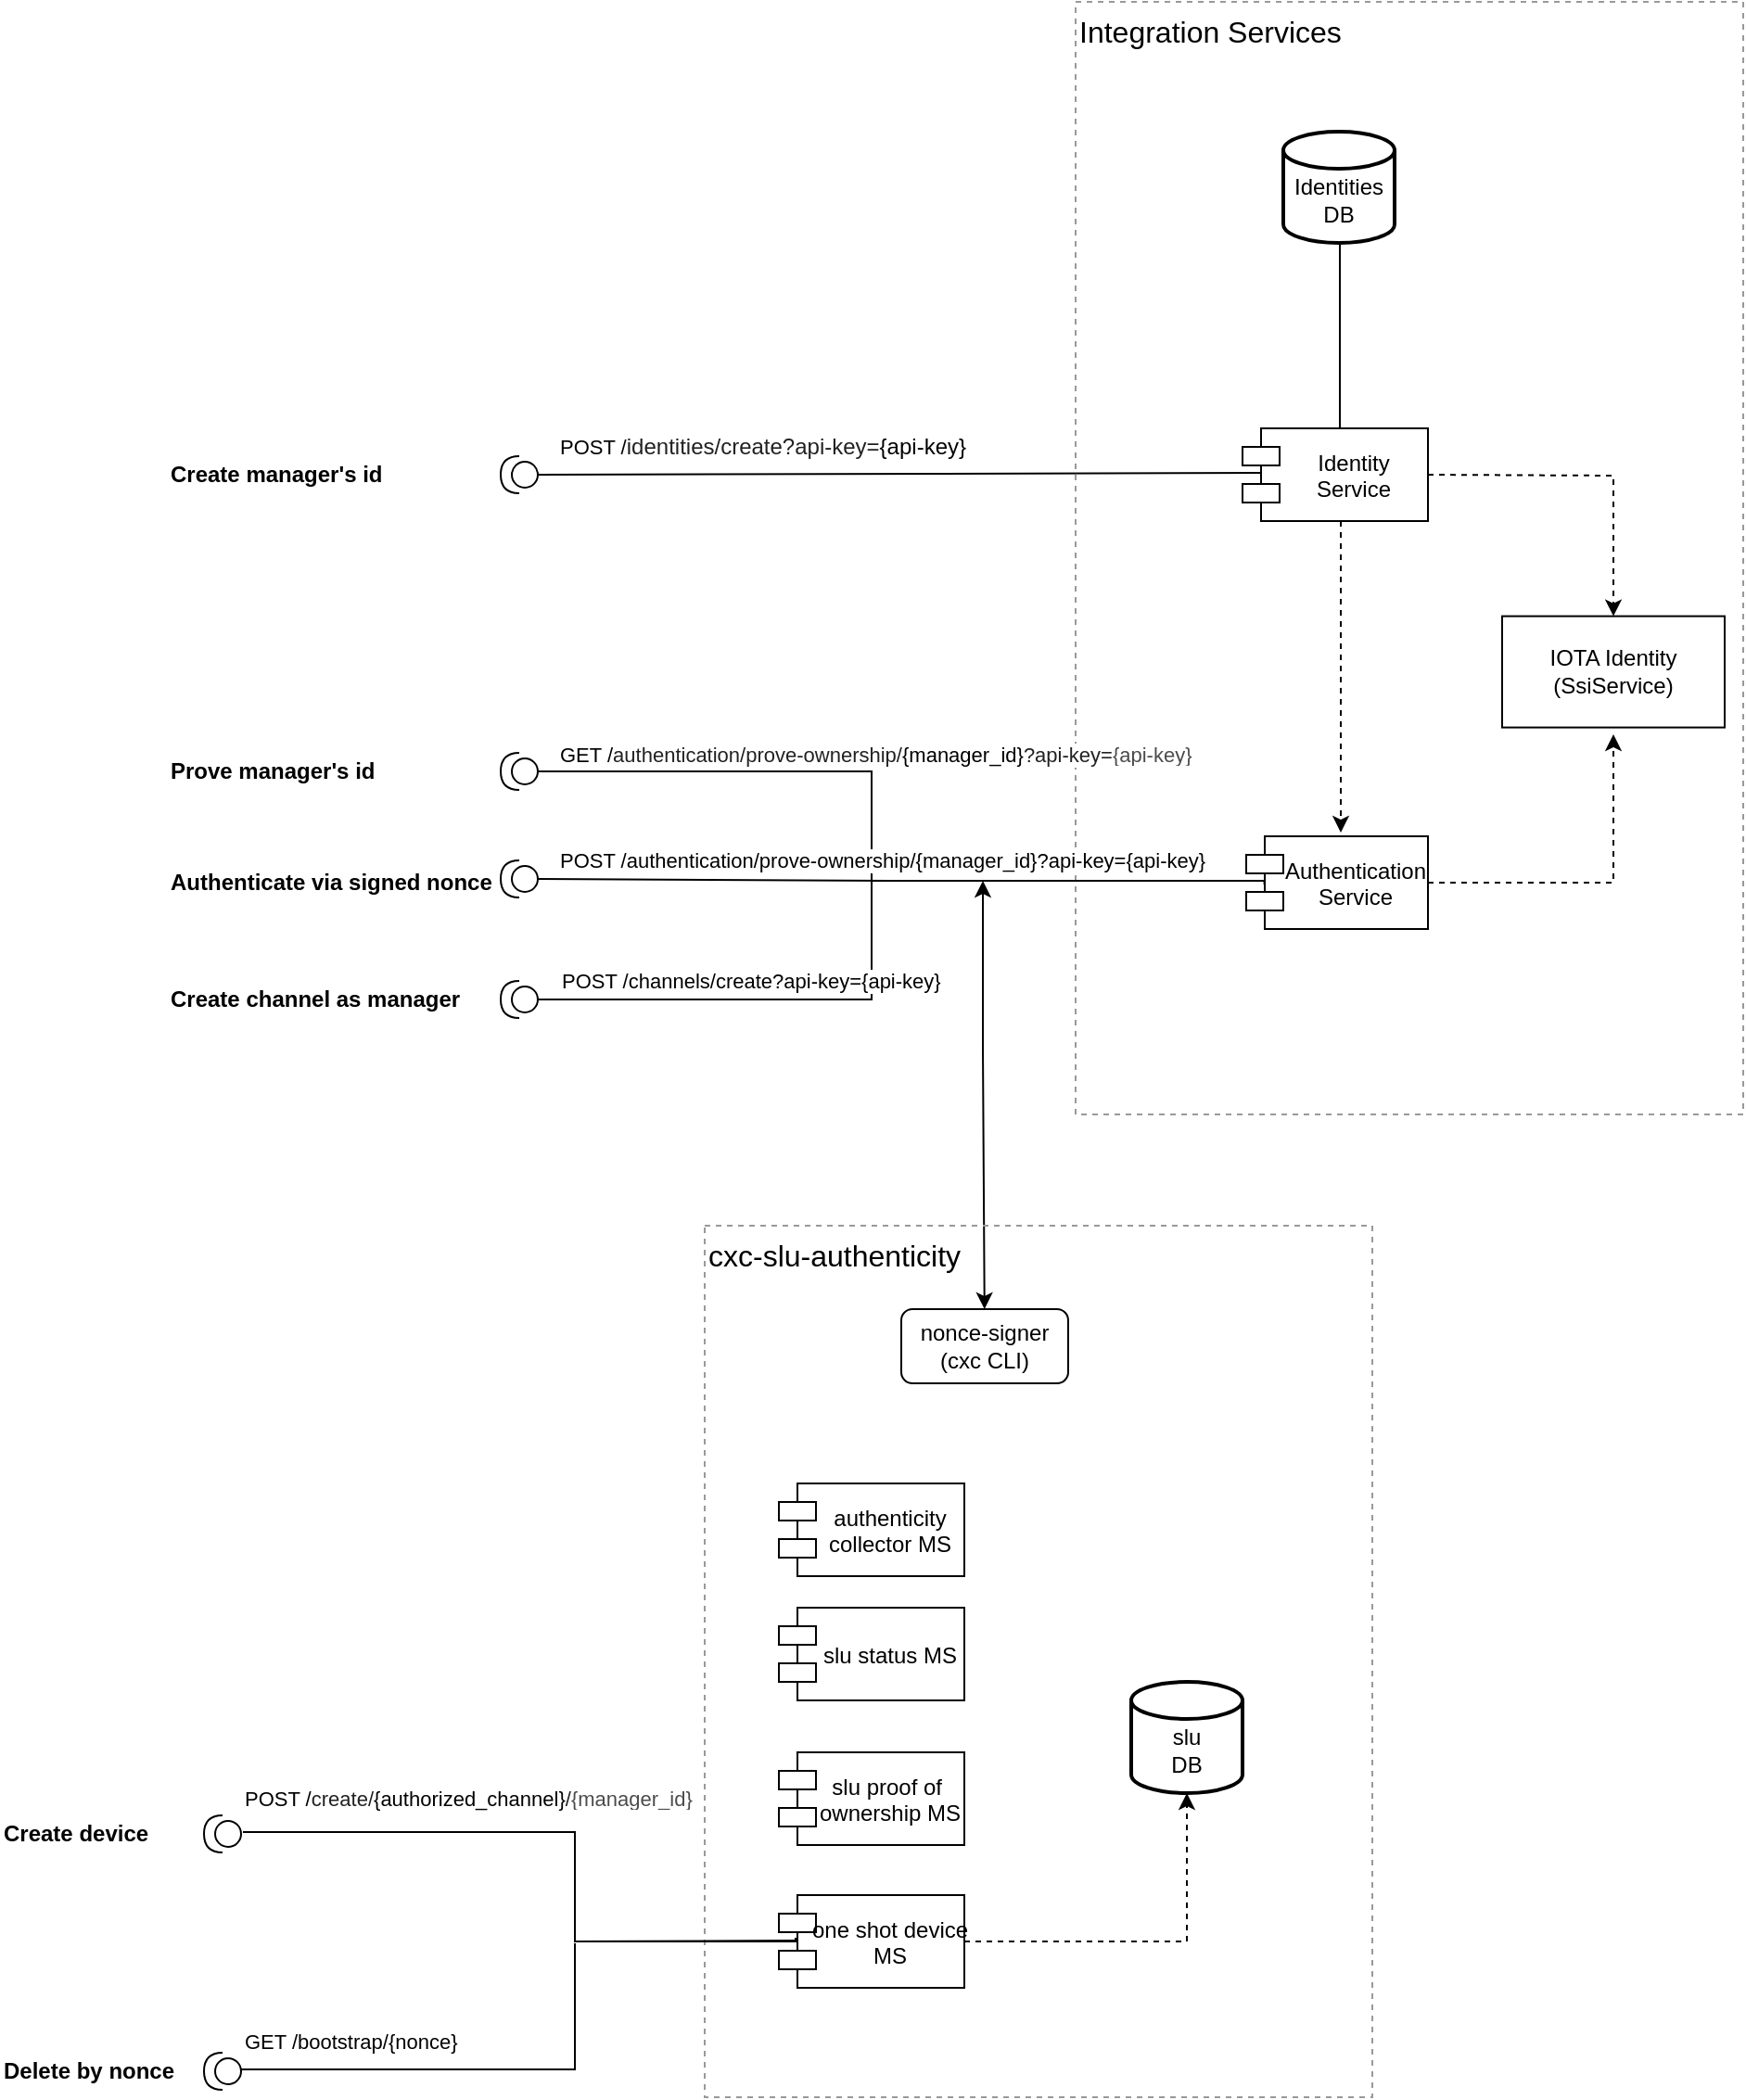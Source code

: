 <mxfile version="17.4.2" type="device"><diagram id="mIPNv9ZDJ9F-_2PETkJ0" name="Page-1"><mxGraphModel dx="1933" dy="1435" grid="1" gridSize="10" guides="1" tooltips="1" connect="1" arrows="1" fold="1" page="1" pageScale="1" pageWidth="827" pageHeight="583" background="#FFFFFF" math="0" shadow="0"><root><mxCell id="0"/><mxCell id="1" parent="0"/><mxCell id="dSnBLbFB5s6dGWWs7Qdo-3" value="&lt;span style=&quot;font-size: 16px&quot;&gt;Integration Services&lt;/span&gt;" style="rounded=0;whiteSpace=wrap;html=1;fillColor=none;dashed=1;strokeColor=#999999;align=left;horizontal=1;verticalAlign=top;" parent="1" vertex="1"><mxGeometry x="-30" y="-380" width="360" height="600" as="geometry"/></mxCell><mxCell id="dSnBLbFB5s6dGWWs7Qdo-4" value="&lt;br&gt;Identities DB" style="strokeWidth=2;html=1;shape=mxgraph.flowchart.database;whiteSpace=wrap;shadow=0;fontColor=#000000;align=center;" parent="1" vertex="1"><mxGeometry x="82" y="-310" width="60" height="60" as="geometry"/></mxCell><mxCell id="dSnBLbFB5s6dGWWs7Qdo-5" value="Identity&#10;Service" style="shape=module;align=left;spacingLeft=20;align=center;verticalAlign=middle;shadow=0;strokeColor=#000000;" parent="1" vertex="1"><mxGeometry x="60" y="-150" width="100" height="50" as="geometry"/></mxCell><mxCell id="dSnBLbFB5s6dGWWs7Qdo-6" value="IOTA Identity&lt;br&gt;(SsiService)" style="rounded=0;whiteSpace=wrap;html=1;shadow=0;strokeColor=#000000;fontColor=#000000;align=center;" parent="1" vertex="1"><mxGeometry x="200" y="-48.69" width="120" height="60" as="geometry"/></mxCell><mxCell id="dSnBLbFB5s6dGWWs7Qdo-7" value="Authentication&#10;Service" style="shape=module;align=left;spacingLeft=20;align=center;verticalAlign=middle;shadow=0;strokeColor=#000000;" parent="1" vertex="1"><mxGeometry x="62" y="70" width="98" height="50" as="geometry"/></mxCell><mxCell id="dSnBLbFB5s6dGWWs7Qdo-13" style="edgeStyle=orthogonalEdgeStyle;rounded=0;orthogonalLoop=1;jettySize=auto;html=1;dashed=1;entryX=0.5;entryY=0;entryDx=0;entryDy=0;" parent="1" target="dSnBLbFB5s6dGWWs7Qdo-6" edge="1"><mxGeometry relative="1" as="geometry"><mxPoint x="160" y="-125" as="sourcePoint"/><mxPoint x="260" y="-65" as="targetPoint"/></mxGeometry></mxCell><mxCell id="dSnBLbFB5s6dGWWs7Qdo-17" style="edgeStyle=orthogonalEdgeStyle;rounded=0;orthogonalLoop=1;jettySize=auto;html=1;dashed=1;exitX=1;exitY=0.5;exitDx=0;exitDy=0;" parent="1" source="dSnBLbFB5s6dGWWs7Qdo-7" edge="1"><mxGeometry relative="1" as="geometry"><mxPoint x="170" y="95" as="sourcePoint"/><mxPoint x="260" y="15" as="targetPoint"/><Array as="points"><mxPoint x="260" y="95"/></Array></mxGeometry></mxCell><mxCell id="dSnBLbFB5s6dGWWs7Qdo-19" style="edgeStyle=orthogonalEdgeStyle;rounded=0;orthogonalLoop=1;jettySize=auto;html=1;entryX=0.5;entryY=1;entryDx=0;entryDy=0;entryPerimeter=0;endArrow=none;endFill=0;strokeColor=#000000;fontColor=#000000;" parent="1" edge="1"><mxGeometry relative="1" as="geometry"><mxPoint x="112.5" y="-192.97" as="sourcePoint"/><mxPoint x="112.5" y="-250.0" as="targetPoint"/><Array as="points"><mxPoint x="113" y="-150"/><mxPoint x="113" y="-150"/></Array></mxGeometry></mxCell><mxCell id="dSnBLbFB5s6dGWWs7Qdo-20" style="edgeStyle=orthogonalEdgeStyle;rounded=0;orthogonalLoop=1;jettySize=auto;html=1;dashed=1;" parent="1" edge="1"><mxGeometry relative="1" as="geometry"><mxPoint x="113" y="-100" as="sourcePoint"/><mxPoint x="112.5" y="68" as="targetPoint"/><Array as="points"><mxPoint x="112.5" y="68"/></Array></mxGeometry></mxCell><mxCell id="dSnBLbFB5s6dGWWs7Qdo-21" value="" style="shape=providedRequiredInterface;html=1;verticalLabelPosition=bottom;shadow=0;strokeColor=#000000;fillColor=none;fontColor=#CCCCCC;align=left;rotation=-180;" parent="1" vertex="1"><mxGeometry x="-340" y="83" width="20" height="20" as="geometry"/></mxCell><mxCell id="dSnBLbFB5s6dGWWs7Qdo-22" value="" style="shape=providedRequiredInterface;html=1;verticalLabelPosition=bottom;shadow=0;strokeColor=#000000;fillColor=none;fontColor=#CCCCCC;align=left;rotation=-180;" parent="1" vertex="1"><mxGeometry x="-340" y="-135" width="20" height="20" as="geometry"/></mxCell><mxCell id="dSnBLbFB5s6dGWWs7Qdo-23" value="&lt;b&gt;Create manager's id&lt;/b&gt;" style="text;html=1;align=left;verticalAlign=middle;resizable=0;points=[];autosize=1;fontColor=#000000;" parent="1" vertex="1"><mxGeometry x="-520" y="-135" width="130" height="20" as="geometry"/></mxCell><mxCell id="dSnBLbFB5s6dGWWs7Qdo-24" value="&lt;b&gt;Prove manager's id&lt;/b&gt;" style="text;html=1;align=left;verticalAlign=middle;resizable=0;points=[];autosize=1;fontColor=#000000;" parent="1" vertex="1"><mxGeometry x="-520" y="25" width="130" height="20" as="geometry"/></mxCell><mxCell id="dSnBLbFB5s6dGWWs7Qdo-25" style="edgeStyle=orthogonalEdgeStyle;rounded=0;orthogonalLoop=1;jettySize=auto;html=1;endArrow=none;endFill=0;strokeColor=#000000;fontColor=#000000;exitX=0;exitY=0.5;exitDx=0;exitDy=0;exitPerimeter=0;entryX=0.1;entryY=0.52;entryDx=0;entryDy=0;entryPerimeter=0;" parent="1" source="dSnBLbFB5s6dGWWs7Qdo-29" target="dSnBLbFB5s6dGWWs7Qdo-7" edge="1"><mxGeometry relative="1" as="geometry"><mxPoint x="-280" y="34.75" as="sourcePoint"/><Array as="points"><mxPoint x="-140" y="35"/><mxPoint x="-140" y="94"/></Array><mxPoint x="-60" y="94" as="targetPoint"/></mxGeometry></mxCell><mxCell id="dSnBLbFB5s6dGWWs7Qdo-26" value="&lt;font style=&quot;font-size: 11px&quot;&gt;GET &lt;font style=&quot;font-size: 11px&quot;&gt;/&lt;span style=&quot;color: rgb(33 , 33 , 33)&quot;&gt;authentication/prove-ownership/&lt;/span&gt;&lt;span class=&quot;resolvedVariable&quot; spellcheck=&quot;false&quot;&gt;{manager_id}&lt;/span&gt;&lt;span style=&quot;color: rgb(33 , 33 , 33)&quot;&gt;?api-key=&lt;/span&gt;&lt;span class=&quot;resolvedVariable&quot; spellcheck=&quot;false&quot; style=&quot;opacity: 0.7&quot;&gt;{api-key}&lt;/span&gt;&lt;/font&gt;&lt;/font&gt;" style="edgeLabel;html=1;align=left;verticalAlign=middle;resizable=0;points=[];fontColor=#000000;" parent="dSnBLbFB5s6dGWWs7Qdo-25" vertex="1" connectable="0"><mxGeometry x="-0.127" y="-2" relative="1" as="geometry"><mxPoint x="-168" y="-27" as="offset"/></mxGeometry></mxCell><mxCell id="dSnBLbFB5s6dGWWs7Qdo-27" style="edgeStyle=orthogonalEdgeStyle;rounded=0;orthogonalLoop=1;jettySize=auto;html=1;endArrow=none;endFill=0;strokeColor=#000000;fontColor=#000000;exitX=0;exitY=0.5;exitDx=0;exitDy=0;exitPerimeter=0;" parent="1" source="dSnBLbFB5s6dGWWs7Qdo-30" edge="1"><mxGeometry relative="1" as="geometry"><mxPoint x="-280" y="158" as="sourcePoint"/><Array as="points"><mxPoint x="-140" y="158"/></Array><mxPoint x="-140" y="90" as="targetPoint"/></mxGeometry></mxCell><mxCell id="dSnBLbFB5s6dGWWs7Qdo-28" value="POST /channels/create?api-key={api-key}" style="edgeLabel;html=1;align=left;verticalAlign=middle;resizable=0;points=[];fontColor=#000000;" parent="dSnBLbFB5s6dGWWs7Qdo-27" vertex="1" connectable="0"><mxGeometry x="-0.127" y="-2" relative="1" as="geometry"><mxPoint x="-98" y="-12" as="offset"/></mxGeometry></mxCell><mxCell id="dSnBLbFB5s6dGWWs7Qdo-29" value="" style="shape=providedRequiredInterface;html=1;verticalLabelPosition=bottom;shadow=0;strokeColor=#000000;fillColor=none;fontColor=#CCCCCC;align=left;rotation=-180;" parent="1" vertex="1"><mxGeometry x="-340" y="25" width="20" height="20" as="geometry"/></mxCell><mxCell id="dSnBLbFB5s6dGWWs7Qdo-30" value="" style="shape=providedRequiredInterface;html=1;verticalLabelPosition=bottom;shadow=0;strokeColor=#000000;fillColor=none;fontColor=#CCCCCC;align=left;rotation=-180;" parent="1" vertex="1"><mxGeometry x="-340" y="148" width="20" height="20" as="geometry"/></mxCell><mxCell id="dSnBLbFB5s6dGWWs7Qdo-31" value="&lt;b&gt;Authenticate via signed nonce&lt;/b&gt;" style="text;html=1;align=left;verticalAlign=middle;resizable=0;points=[];autosize=1;fontColor=#000000;" parent="1" vertex="1"><mxGeometry x="-520" y="85" width="190" height="20" as="geometry"/></mxCell><mxCell id="dSnBLbFB5s6dGWWs7Qdo-32" value="&lt;b&gt;Create channel as manager&lt;/b&gt;" style="text;html=1;align=left;verticalAlign=middle;resizable=0;points=[];autosize=1;fontColor=#000000;" parent="1" vertex="1"><mxGeometry x="-520" y="148" width="170" height="20" as="geometry"/></mxCell><mxCell id="dSnBLbFB5s6dGWWs7Qdo-34" value="" style="endArrow=none;html=1;rounded=0;exitX=0;exitY=0.5;exitDx=0;exitDy=0;exitPerimeter=0;" parent="1" source="dSnBLbFB5s6dGWWs7Qdo-21" edge="1"><mxGeometry width="50" height="50" relative="1" as="geometry"><mxPoint x="-280" y="94" as="sourcePoint"/><mxPoint x="-130" y="94" as="targetPoint"/></mxGeometry></mxCell><mxCell id="dSnBLbFB5s6dGWWs7Qdo-42" value="" style="endArrow=none;html=1;rounded=0;fontSize=10;exitX=0;exitY=0.5;exitDx=0;exitDy=0;exitPerimeter=0;entryX=0.1;entryY=0.48;entryDx=0;entryDy=0;entryPerimeter=0;" parent="1" source="dSnBLbFB5s6dGWWs7Qdo-22" target="dSnBLbFB5s6dGWWs7Qdo-5" edge="1"><mxGeometry width="50" height="50" relative="1" as="geometry"><mxPoint x="-280" y="-125" as="sourcePoint"/><mxPoint y="-130" as="targetPoint"/></mxGeometry></mxCell><mxCell id="dSnBLbFB5s6dGWWs7Qdo-43" value="POST /authentication/prove-ownership/{manager_id}?api-key={api-key}" style="edgeLabel;html=1;align=left;verticalAlign=middle;resizable=0;points=[];fontColor=#000000;" parent="1" vertex="1" connectable="0"><mxGeometry x="-310" y="83" as="geometry"/></mxCell><mxCell id="dSnBLbFB5s6dGWWs7Qdo-44" value="POST /&lt;span style=&quot;color: rgb(33 , 33 , 33) ; font-family: &amp;#34;inter&amp;#34; , , , , &amp;#34;segoe ui&amp;#34; , &amp;#34;roboto&amp;#34; , &amp;#34;oxygen&amp;#34; , &amp;#34;ubuntu&amp;#34; , &amp;#34;cantarell&amp;#34; , &amp;#34;fira sans&amp;#34; , &amp;#34;droid sans&amp;#34; , &amp;#34;helvetica&amp;#34; , &amp;#34;arial&amp;#34; , sans-serif ; font-size: 12px&quot;&gt;identities/create?api-key=&lt;/span&gt;&lt;span class=&quot;resolvedVariable&quot; spellcheck=&quot;false&quot; style=&quot;font-family: &amp;#34;inter&amp;#34; , , , , &amp;#34;segoe ui&amp;#34; , &amp;#34;roboto&amp;#34; , &amp;#34;oxygen&amp;#34; , &amp;#34;ubuntu&amp;#34; , &amp;#34;cantarell&amp;#34; , &amp;#34;fira sans&amp;#34; , &amp;#34;droid sans&amp;#34; , &amp;#34;helvetica&amp;#34; , &amp;#34;arial&amp;#34; , sans-serif ; font-size: 12px&quot;&gt;{api-key}&lt;/span&gt;" style="edgeLabel;html=1;align=left;verticalAlign=middle;resizable=0;points=[];fontColor=#000000;" parent="1" vertex="1" connectable="0"><mxGeometry x="-310" y="-140" as="geometry"/></mxCell><mxCell id="dSnBLbFB5s6dGWWs7Qdo-48" value="" style="endArrow=classic;startArrow=classic;html=1;rounded=0;fontSize=11;" parent="1" edge="1"><mxGeometry width="50" height="50" relative="1" as="geometry"><mxPoint x="-79.124" y="325" as="sourcePoint"/><mxPoint x="-80" y="94" as="targetPoint"/><Array as="points"><mxPoint x="-80" y="184"/></Array></mxGeometry></mxCell><mxCell id="dSnBLbFB5s6dGWWs7Qdo-37" value="nonce-signer&lt;br&gt;(cxc CLI)" style="rounded=1;whiteSpace=wrap;html=1;" parent="1" vertex="1"><mxGeometry x="-124" y="325" width="90" height="40" as="geometry"/></mxCell><mxCell id="dSnBLbFB5s6dGWWs7Qdo-47" value="&lt;div style=&quot;text-align: center&quot;&gt;&lt;span&gt;&lt;font face=&quot;helvetica&quot; style=&quot;font-size: 16px&quot;&gt;cxc-slu-authenticity&lt;/font&gt;&lt;/span&gt;&lt;/div&gt;" style="rounded=0;whiteSpace=wrap;html=1;fillColor=none;dashed=1;strokeColor=#999999;align=left;horizontal=1;verticalAlign=top;" parent="1" vertex="1"><mxGeometry x="-230" y="280" width="360" height="470" as="geometry"/></mxCell><mxCell id="dSnBLbFB5s6dGWWs7Qdo-51" value="authenticity &#10;collector MS" style="shape=module;align=left;spacingLeft=20;align=center;verticalAlign=middle;shadow=0;strokeColor=#000000;" parent="1" vertex="1"><mxGeometry x="-190" y="419" width="100" height="50" as="geometry"/></mxCell><mxCell id="dSnBLbFB5s6dGWWs7Qdo-52" value="slu status MS" style="shape=module;align=left;spacingLeft=20;align=center;verticalAlign=middle;shadow=0;strokeColor=#000000;" parent="1" vertex="1"><mxGeometry x="-190" y="486" width="100" height="50" as="geometry"/></mxCell><mxCell id="dSnBLbFB5s6dGWWs7Qdo-53" value="slu proof of &#10;ownership MS" style="shape=module;align=left;spacingLeft=20;align=center;verticalAlign=middle;shadow=0;strokeColor=#000000;" parent="1" vertex="1"><mxGeometry x="-190" y="564" width="100" height="50" as="geometry"/></mxCell><mxCell id="dSnBLbFB5s6dGWWs7Qdo-54" value="one shot device&#10;MS" style="shape=module;align=left;spacingLeft=20;align=center;verticalAlign=middle;shadow=0;strokeColor=#000000;" parent="1" vertex="1"><mxGeometry x="-190" y="641" width="100" height="50" as="geometry"/></mxCell><mxCell id="dSnBLbFB5s6dGWWs7Qdo-55" value="&lt;br&gt;slu&lt;br&gt;DB" style="strokeWidth=2;html=1;shape=mxgraph.flowchart.database;whiteSpace=wrap;shadow=0;fontColor=#000000;align=center;" parent="1" vertex="1"><mxGeometry y="526" width="60" height="60" as="geometry"/></mxCell><mxCell id="dSnBLbFB5s6dGWWs7Qdo-56" style="edgeStyle=orthogonalEdgeStyle;rounded=0;orthogonalLoop=1;jettySize=auto;html=1;dashed=1;exitX=1;exitY=0.5;exitDx=0;exitDy=0;" parent="1" edge="1"><mxGeometry relative="1" as="geometry"><mxPoint x="-90" y="666" as="sourcePoint"/><mxPoint x="30" y="586" as="targetPoint"/><Array as="points"><mxPoint x="30" y="666"/><mxPoint x="30" y="586"/></Array></mxGeometry></mxCell><mxCell id="dSnBLbFB5s6dGWWs7Qdo-60" value="" style="endArrow=none;html=1;rounded=0;fontSize=10;entryX=0.1;entryY=0.48;entryDx=0;entryDy=0;entryPerimeter=0;" parent="1" edge="1"><mxGeometry width="50" height="50" relative="1" as="geometry"><mxPoint x="-300" y="666" as="sourcePoint"/><mxPoint x="-180" y="665.5" as="targetPoint"/></mxGeometry></mxCell><mxCell id="dSnBLbFB5s6dGWWs7Qdo-61" style="edgeStyle=orthogonalEdgeStyle;rounded=0;orthogonalLoop=1;jettySize=auto;html=1;endArrow=none;endFill=0;strokeColor=#000000;fontColor=#000000;exitX=0;exitY=0.5;exitDx=0;exitDy=0;exitPerimeter=0;" parent="1" source="dSnBLbFB5s6dGWWs7Qdo-68" edge="1"><mxGeometry relative="1" as="geometry"><mxPoint x="-530" y="735" as="sourcePoint"/><Array as="points"><mxPoint x="-480" y="735"/><mxPoint x="-300" y="735"/></Array><mxPoint x="-300" y="667" as="targetPoint"/></mxGeometry></mxCell><mxCell id="dSnBLbFB5s6dGWWs7Qdo-62" value="GET /bootstrap/{nonce}" style="edgeLabel;html=1;align=left;verticalAlign=middle;resizable=0;points=[];fontColor=#000000;" parent="dSnBLbFB5s6dGWWs7Qdo-61" vertex="1" connectable="0"><mxGeometry x="-0.127" y="-2" relative="1" as="geometry"><mxPoint x="-108" y="-17" as="offset"/></mxGeometry></mxCell><mxCell id="dSnBLbFB5s6dGWWs7Qdo-65" style="edgeStyle=orthogonalEdgeStyle;rounded=0;orthogonalLoop=1;jettySize=auto;html=1;endArrow=none;endFill=0;strokeColor=#000000;fontColor=#000000;entryX=0.08;entryY=0.46;entryDx=0;entryDy=0;entryPerimeter=0;" parent="1" edge="1"><mxGeometry relative="1" as="geometry"><mxPoint x="-479" y="607" as="sourcePoint"/><Array as="points"><mxPoint x="-479" y="607"/><mxPoint x="-300" y="607"/><mxPoint x="-300" y="666"/><mxPoint x="-181" y="666"/></Array><mxPoint x="-181" y="664" as="targetPoint"/></mxGeometry></mxCell><mxCell id="dSnBLbFB5s6dGWWs7Qdo-66" value="&lt;font style=&quot;font-size: 11px&quot;&gt;POST /&lt;span style=&quot;color: rgb(33 , 33 , 33)&quot;&gt;create/&lt;/span&gt;&lt;span class=&quot;resolvedVariable&quot; spellcheck=&quot;false&quot; style=&quot;font-family: &amp;#34;inter&amp;#34; , , , , &amp;#34;segoe ui&amp;#34; , &amp;#34;roboto&amp;#34; , &amp;#34;oxygen&amp;#34; , &amp;#34;ubuntu&amp;#34; , &amp;#34;cantarell&amp;#34; , &amp;#34;fira sans&amp;#34; , &amp;#34;droid sans&amp;#34; , &amp;#34;helvetica&amp;#34; , &amp;#34;arial&amp;#34; , sans-serif&quot;&gt;{authorized_channel}&lt;/span&gt;&lt;span style=&quot;color: rgb(33 , 33 , 33)&quot;&gt;/&lt;/span&gt;&lt;span class=&quot;resolvedVariable&quot; spellcheck=&quot;false&quot; style=&quot;opacity: 0.7&quot;&gt;{manager_id}&lt;/span&gt;&lt;/font&gt;" style="edgeLabel;html=1;align=left;verticalAlign=middle;resizable=0;points=[];fontColor=#000000;" parent="dSnBLbFB5s6dGWWs7Qdo-65" vertex="1" connectable="0"><mxGeometry x="-0.127" y="-2" relative="1" as="geometry"><mxPoint x="-158" y="-20" as="offset"/></mxGeometry></mxCell><mxCell id="dSnBLbFB5s6dGWWs7Qdo-67" value="" style="shape=providedRequiredInterface;html=1;verticalLabelPosition=bottom;shadow=0;strokeColor=#000000;fillColor=none;fontColor=#CCCCCC;align=left;rotation=-180;" parent="1" vertex="1"><mxGeometry x="-500" y="598" width="20" height="20" as="geometry"/></mxCell><mxCell id="dSnBLbFB5s6dGWWs7Qdo-68" value="" style="shape=providedRequiredInterface;html=1;verticalLabelPosition=bottom;shadow=0;strokeColor=#000000;fillColor=none;fontColor=#CCCCCC;align=left;rotation=-180;" parent="1" vertex="1"><mxGeometry x="-500" y="726" width="20" height="20" as="geometry"/></mxCell><mxCell id="dSnBLbFB5s6dGWWs7Qdo-71" value="&lt;b&gt;Create device&lt;/b&gt;" style="text;html=1;align=left;verticalAlign=middle;resizable=0;points=[];autosize=1;fontColor=#000000;" parent="1" vertex="1"><mxGeometry x="-610" y="598" width="90" height="20" as="geometry"/></mxCell><mxCell id="dSnBLbFB5s6dGWWs7Qdo-72" value="&lt;b&gt;Delete by nonce&lt;/b&gt;" style="text;html=1;align=left;verticalAlign=middle;resizable=0;points=[];autosize=1;fontColor=#000000;" parent="1" vertex="1"><mxGeometry x="-610" y="726" width="110" height="20" as="geometry"/></mxCell></root></mxGraphModel></diagram></mxfile>